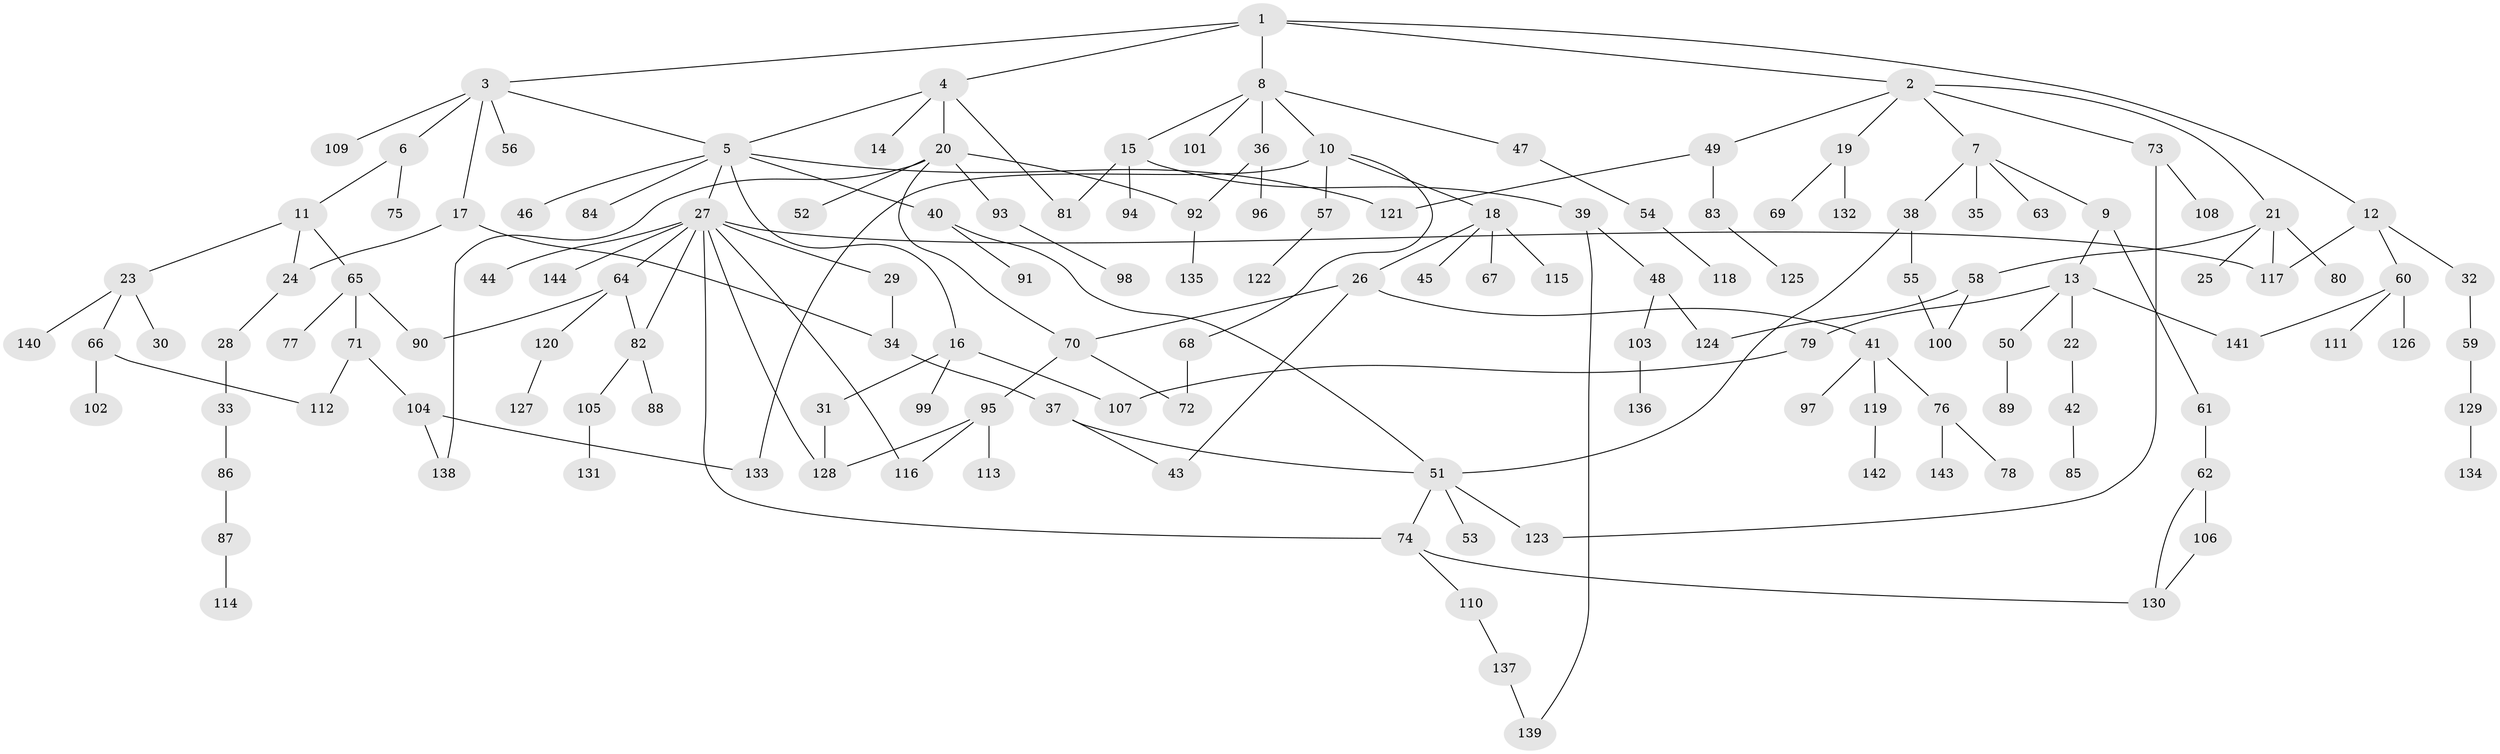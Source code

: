 // Generated by graph-tools (version 1.1) at 2025/01/03/09/25 03:01:09]
// undirected, 144 vertices, 173 edges
graph export_dot {
graph [start="1"]
  node [color=gray90,style=filled];
  1;
  2;
  3;
  4;
  5;
  6;
  7;
  8;
  9;
  10;
  11;
  12;
  13;
  14;
  15;
  16;
  17;
  18;
  19;
  20;
  21;
  22;
  23;
  24;
  25;
  26;
  27;
  28;
  29;
  30;
  31;
  32;
  33;
  34;
  35;
  36;
  37;
  38;
  39;
  40;
  41;
  42;
  43;
  44;
  45;
  46;
  47;
  48;
  49;
  50;
  51;
  52;
  53;
  54;
  55;
  56;
  57;
  58;
  59;
  60;
  61;
  62;
  63;
  64;
  65;
  66;
  67;
  68;
  69;
  70;
  71;
  72;
  73;
  74;
  75;
  76;
  77;
  78;
  79;
  80;
  81;
  82;
  83;
  84;
  85;
  86;
  87;
  88;
  89;
  90;
  91;
  92;
  93;
  94;
  95;
  96;
  97;
  98;
  99;
  100;
  101;
  102;
  103;
  104;
  105;
  106;
  107;
  108;
  109;
  110;
  111;
  112;
  113;
  114;
  115;
  116;
  117;
  118;
  119;
  120;
  121;
  122;
  123;
  124;
  125;
  126;
  127;
  128;
  129;
  130;
  131;
  132;
  133;
  134;
  135;
  136;
  137;
  138;
  139;
  140;
  141;
  142;
  143;
  144;
  1 -- 2;
  1 -- 3;
  1 -- 4;
  1 -- 8;
  1 -- 12;
  2 -- 7;
  2 -- 19;
  2 -- 21;
  2 -- 49;
  2 -- 73;
  3 -- 5;
  3 -- 6;
  3 -- 17;
  3 -- 56;
  3 -- 109;
  4 -- 14;
  4 -- 20;
  4 -- 81;
  4 -- 5;
  5 -- 16;
  5 -- 27;
  5 -- 40;
  5 -- 46;
  5 -- 84;
  5 -- 121;
  6 -- 11;
  6 -- 75;
  7 -- 9;
  7 -- 35;
  7 -- 38;
  7 -- 63;
  8 -- 10;
  8 -- 15;
  8 -- 36;
  8 -- 47;
  8 -- 101;
  9 -- 13;
  9 -- 61;
  10 -- 18;
  10 -- 57;
  10 -- 68;
  10 -- 133;
  11 -- 23;
  11 -- 65;
  11 -- 24;
  12 -- 32;
  12 -- 60;
  12 -- 117;
  13 -- 22;
  13 -- 50;
  13 -- 79;
  13 -- 141;
  15 -- 39;
  15 -- 81;
  15 -- 94;
  16 -- 31;
  16 -- 99;
  16 -- 107;
  17 -- 24;
  17 -- 34;
  18 -- 26;
  18 -- 45;
  18 -- 67;
  18 -- 115;
  19 -- 69;
  19 -- 132;
  20 -- 52;
  20 -- 92;
  20 -- 93;
  20 -- 138;
  20 -- 70;
  21 -- 25;
  21 -- 58;
  21 -- 80;
  21 -- 117;
  22 -- 42;
  23 -- 30;
  23 -- 66;
  23 -- 140;
  24 -- 28;
  26 -- 41;
  26 -- 70;
  26 -- 43;
  27 -- 29;
  27 -- 44;
  27 -- 64;
  27 -- 74;
  27 -- 116;
  27 -- 144;
  27 -- 117;
  27 -- 128;
  27 -- 82;
  28 -- 33;
  29 -- 34;
  31 -- 128;
  32 -- 59;
  33 -- 86;
  34 -- 37;
  36 -- 96;
  36 -- 92;
  37 -- 43;
  37 -- 51;
  38 -- 55;
  38 -- 51;
  39 -- 48;
  39 -- 139;
  40 -- 91;
  40 -- 51;
  41 -- 76;
  41 -- 97;
  41 -- 119;
  42 -- 85;
  47 -- 54;
  48 -- 103;
  48 -- 124;
  49 -- 83;
  49 -- 121;
  50 -- 89;
  51 -- 53;
  51 -- 123;
  51 -- 74;
  54 -- 118;
  55 -- 100;
  57 -- 122;
  58 -- 100;
  58 -- 124;
  59 -- 129;
  60 -- 111;
  60 -- 126;
  60 -- 141;
  61 -- 62;
  62 -- 106;
  62 -- 130;
  64 -- 82;
  64 -- 120;
  64 -- 90;
  65 -- 71;
  65 -- 77;
  65 -- 90;
  66 -- 102;
  66 -- 112;
  68 -- 72;
  70 -- 95;
  70 -- 72;
  71 -- 104;
  71 -- 112;
  73 -- 108;
  73 -- 123;
  74 -- 110;
  74 -- 130;
  76 -- 78;
  76 -- 143;
  79 -- 107;
  82 -- 88;
  82 -- 105;
  83 -- 125;
  86 -- 87;
  87 -- 114;
  92 -- 135;
  93 -- 98;
  95 -- 113;
  95 -- 116;
  95 -- 128;
  103 -- 136;
  104 -- 138;
  104 -- 133;
  105 -- 131;
  106 -- 130;
  110 -- 137;
  119 -- 142;
  120 -- 127;
  129 -- 134;
  137 -- 139;
}

